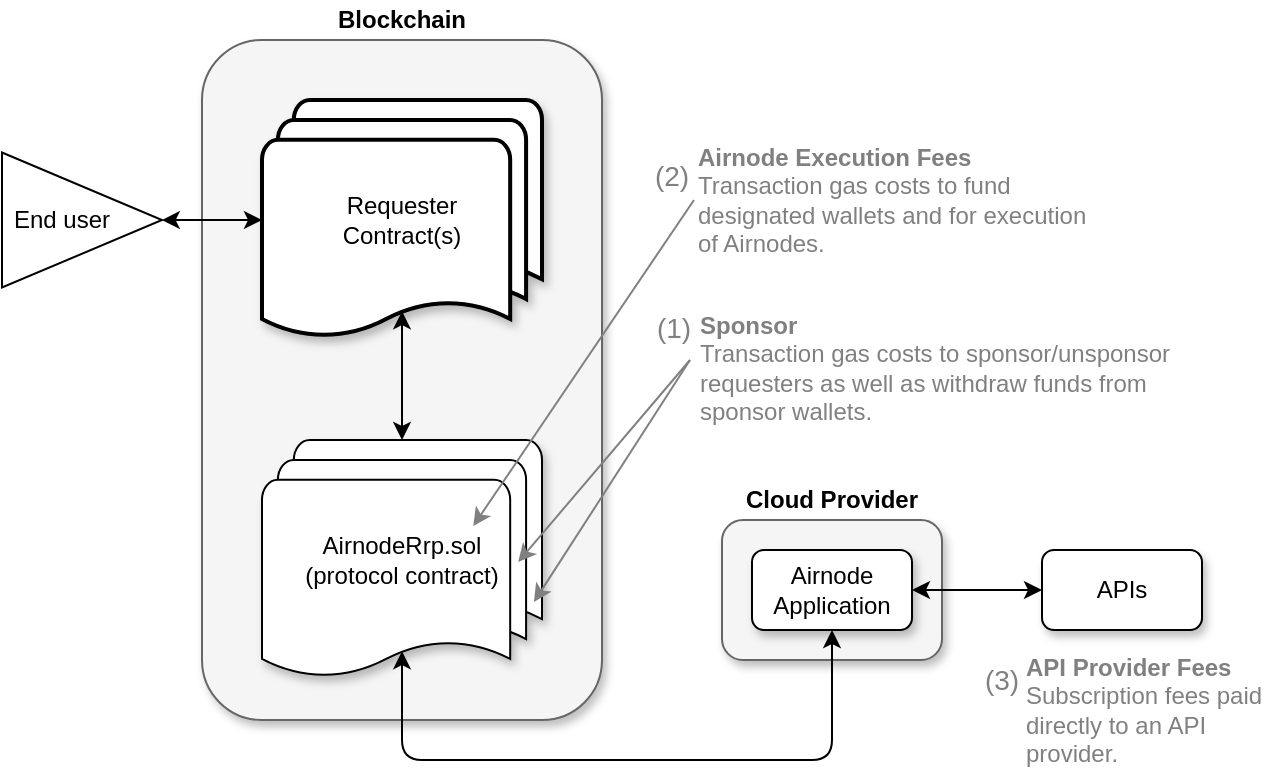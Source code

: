 <mxfile version="14.9.6" type="device"><diagram id="XTUzgSB3UoUFfkRJv44J" name="Page-1"><mxGraphModel dx="1106" dy="860" grid="1" gridSize="10" guides="1" tooltips="1" connect="1" arrows="1" fold="1" page="1" pageScale="1" pageWidth="850" pageHeight="1100" math="0" shadow="0"><root><mxCell id="0"/><mxCell id="1" parent="0"/><mxCell id="FnwZmqtuL4a1sPCcEbGi-1" value="" style="rounded=1;whiteSpace=wrap;html=1;shadow=1;fillColor=#f5f5f5;strokeColor=#666666;fontColor=#333333;" parent="1" vertex="1"><mxGeometry x="120" y="100" width="200" height="340" as="geometry"/></mxCell><mxCell id="FnwZmqtuL4a1sPCcEbGi-2" value="&lt;b&gt;Blockchain&lt;/b&gt;" style="text;html=1;strokeColor=none;fillColor=none;align=center;verticalAlign=middle;whiteSpace=wrap;rounded=0;" parent="1" vertex="1"><mxGeometry x="120" y="80" width="200" height="20" as="geometry"/></mxCell><mxCell id="FnwZmqtuL4a1sPCcEbGi-3" value="Requester&lt;br&gt;Contract(s)" style="strokeWidth=2;html=1;shape=mxgraph.flowchart.multi-document;whiteSpace=wrap;shadow=1;" parent="1" vertex="1"><mxGeometry x="150" y="130" width="140" height="120" as="geometry"/></mxCell><mxCell id="FnwZmqtuL4a1sPCcEbGi-4" style="edgeStyle=orthogonalEdgeStyle;rounded=0;orthogonalLoop=1;jettySize=auto;html=1;entryX=0;entryY=0.5;entryDx=0;entryDy=0;entryPerimeter=0;startArrow=classic;startFill=1;" parent="1" source="FnwZmqtuL4a1sPCcEbGi-5" target="FnwZmqtuL4a1sPCcEbGi-3" edge="1"><mxGeometry relative="1" as="geometry"/></mxCell><mxCell id="FnwZmqtuL4a1sPCcEbGi-5" value="End user&amp;nbsp; &amp;nbsp; &amp;nbsp;&amp;nbsp;" style="triangle;whiteSpace=wrap;html=1;align=center;" parent="1" vertex="1"><mxGeometry x="20" y="156.25" width="80" height="67.5" as="geometry"/></mxCell><mxCell id="FnwZmqtuL4a1sPCcEbGi-6" value="AirnodeRrp.sol&lt;br&gt;(protocol contract)" style="strokeWidth=1;html=1;shape=mxgraph.flowchart.multi-document;whiteSpace=wrap;shadow=1;" parent="1" vertex="1"><mxGeometry x="150" y="300" width="140" height="120" as="geometry"/></mxCell><mxCell id="FnwZmqtuL4a1sPCcEbGi-7" value="" style="rounded=1;whiteSpace=wrap;html=1;fillColor=#f5f5f5;strokeColor=#666666;fontColor=#333333;shadow=1;" parent="1" vertex="1"><mxGeometry x="380" y="340" width="110" height="70" as="geometry"/></mxCell><mxCell id="FnwZmqtuL4a1sPCcEbGi-8" value="APIs" style="rounded=1;whiteSpace=wrap;html=1;shadow=1;" parent="1" vertex="1"><mxGeometry x="540" y="355" width="80" height="40" as="geometry"/></mxCell><mxCell id="FnwZmqtuL4a1sPCcEbGi-9" style="edgeStyle=orthogonalEdgeStyle;rounded=0;orthogonalLoop=1;jettySize=auto;html=1;entryX=0;entryY=0.5;entryDx=0;entryDy=0;startArrow=classic;startFill=1;" parent="1" source="FnwZmqtuL4a1sPCcEbGi-10" target="FnwZmqtuL4a1sPCcEbGi-8" edge="1"><mxGeometry relative="1" as="geometry"/></mxCell><mxCell id="FnwZmqtuL4a1sPCcEbGi-10" value="Airnode&lt;br&gt;Application" style="rounded=1;whiteSpace=wrap;html=1;shadow=1;" parent="1" vertex="1"><mxGeometry x="395" y="355" width="80" height="40" as="geometry"/></mxCell><mxCell id="FnwZmqtuL4a1sPCcEbGi-11" value="&lt;b&gt;Cloud Provider&lt;/b&gt;" style="text;html=1;strokeColor=none;fillColor=none;align=center;verticalAlign=middle;whiteSpace=wrap;rounded=0;" parent="1" vertex="1"><mxGeometry x="380" y="320" width="110" height="20" as="geometry"/></mxCell><mxCell id="FnwZmqtuL4a1sPCcEbGi-12" value="" style="endArrow=classic;html=1;exitX=0.5;exitY=0.88;exitDx=0;exitDy=0;exitPerimeter=0;entryX=0.5;entryY=0;entryDx=0;entryDy=0;entryPerimeter=0;startArrow=classic;startFill=1;" parent="1" source="FnwZmqtuL4a1sPCcEbGi-3" target="FnwZmqtuL4a1sPCcEbGi-6" edge="1"><mxGeometry width="50" height="50" relative="1" as="geometry"><mxPoint x="440" y="230" as="sourcePoint"/><mxPoint x="420" y="360" as="targetPoint"/></mxGeometry></mxCell><mxCell id="FnwZmqtuL4a1sPCcEbGi-16" value="" style="endArrow=classic;startArrow=classic;html=1;fontColor=#808080;strokeWidth=1;entryX=0.5;entryY=0.88;entryDx=0;entryDy=0;entryPerimeter=0;exitX=0.5;exitY=1;exitDx=0;exitDy=0;" parent="1" source="FnwZmqtuL4a1sPCcEbGi-10" target="FnwZmqtuL4a1sPCcEbGi-6" edge="1"><mxGeometry width="50" height="50" relative="1" as="geometry"><mxPoint x="10" y="480" as="sourcePoint"/><mxPoint x="60" y="430" as="targetPoint"/><Array as="points"><mxPoint x="435" y="460"/><mxPoint x="220" y="460"/></Array></mxGeometry></mxCell><mxCell id="FnwZmqtuL4a1sPCcEbGi-18" value="&lt;font color=&quot;#808080&quot;&gt;&lt;b&gt;Airnode Execution Fees&lt;/b&gt;&lt;br&gt;Transaction gas costs to fund designated wallets and for execution of Airnodes.&lt;/font&gt;" style="text;html=1;strokeColor=none;fillColor=none;align=left;verticalAlign=middle;whiteSpace=wrap;rounded=0;fontColor=#FF3333;" parent="1" vertex="1"><mxGeometry x="366" y="170" width="204" height="20" as="geometry"/></mxCell><mxCell id="FnwZmqtuL4a1sPCcEbGi-20" value="" style="endArrow=classic;html=1;exitX=0;exitY=0.5;exitDx=0;exitDy=0;fontColor=#808080;strokeColor=#808080;" parent="1" source="FnwZmqtuL4a1sPCcEbGi-18" edge="1"><mxGeometry width="50" height="50" relative="1" as="geometry"><mxPoint x="360.62" y="270" as="sourcePoint"/><mxPoint x="255.62" y="343" as="targetPoint"/></mxGeometry></mxCell><mxCell id="FnwZmqtuL4a1sPCcEbGi-26" value="&lt;span&gt;&lt;b&gt;Sponsor&lt;/b&gt;&lt;br&gt;&lt;/span&gt;Transaction gas costs to sponsor/unsponsor requesters as well as withdraw funds from sponsor wallets&lt;span&gt;.&lt;/span&gt;" style="text;html=1;strokeColor=none;fillColor=none;align=left;verticalAlign=middle;whiteSpace=wrap;rounded=0;fontColor=#808080;" parent="1" vertex="1"><mxGeometry x="367" y="254" width="243" height="20" as="geometry"/></mxCell><mxCell id="FnwZmqtuL4a1sPCcEbGi-27" value="" style="endArrow=classic;html=1;fontColor=#FF3333;exitX=0;exitY=0.5;exitDx=0;exitDy=0;entryX=1.014;entryY=0.692;entryDx=0;entryDy=0;entryPerimeter=0;strokeColor=#808080;" parent="1" edge="1"><mxGeometry width="50" height="50" relative="1" as="geometry"><mxPoint x="364" y="260" as="sourcePoint"/><mxPoint x="285.96" y="381.04" as="targetPoint"/></mxGeometry></mxCell><mxCell id="FnwZmqtuL4a1sPCcEbGi-28" value="" style="endArrow=classic;html=1;fontColor=#FF3333;exitX=0;exitY=0.5;exitDx=0;exitDy=0;entryX=0.979;entryY=0.567;entryDx=0;entryDy=0;entryPerimeter=0;strokeColor=#808080;" parent="1" edge="1"><mxGeometry width="50" height="50" relative="1" as="geometry"><mxPoint x="364" y="260" as="sourcePoint"/><mxPoint x="278.06" y="361.04" as="targetPoint"/></mxGeometry></mxCell><mxCell id="FnwZmqtuL4a1sPCcEbGi-30" value="&lt;b&gt;API Provider Fees&lt;/b&gt;&lt;br&gt;Subscription fees paid directly to an API provider." style="text;whiteSpace=wrap;html=1;fontColor=#808080;" parent="1" vertex="1"><mxGeometry x="530" y="400" width="130" height="70" as="geometry"/></mxCell><mxCell id="FnwZmqtuL4a1sPCcEbGi-33" value="&lt;font style=&quot;font-size: 14px&quot;&gt;(2)&lt;/font&gt;" style="text;html=1;strokeColor=none;fillColor=none;align=center;verticalAlign=middle;whiteSpace=wrap;rounded=0;fontColor=#808080;" parent="1" vertex="1"><mxGeometry x="335" y="158" width="40" height="20" as="geometry"/></mxCell><mxCell id="FnwZmqtuL4a1sPCcEbGi-34" value="&lt;font style=&quot;font-size: 14px&quot;&gt;(1)&lt;/font&gt;" style="text;html=1;strokeColor=none;fillColor=none;align=center;verticalAlign=middle;whiteSpace=wrap;rounded=0;fontColor=#808080;" parent="1" vertex="1"><mxGeometry x="336" y="234" width="40" height="20" as="geometry"/></mxCell><mxCell id="FnwZmqtuL4a1sPCcEbGi-35" value="&lt;font style=&quot;font-size: 14px&quot;&gt;(3)&lt;/font&gt;" style="text;html=1;strokeColor=none;fillColor=none;align=center;verticalAlign=middle;whiteSpace=wrap;rounded=0;fontColor=#808080;" parent="1" vertex="1"><mxGeometry x="500" y="410" width="40" height="20" as="geometry"/></mxCell></root></mxGraphModel></diagram></mxfile>